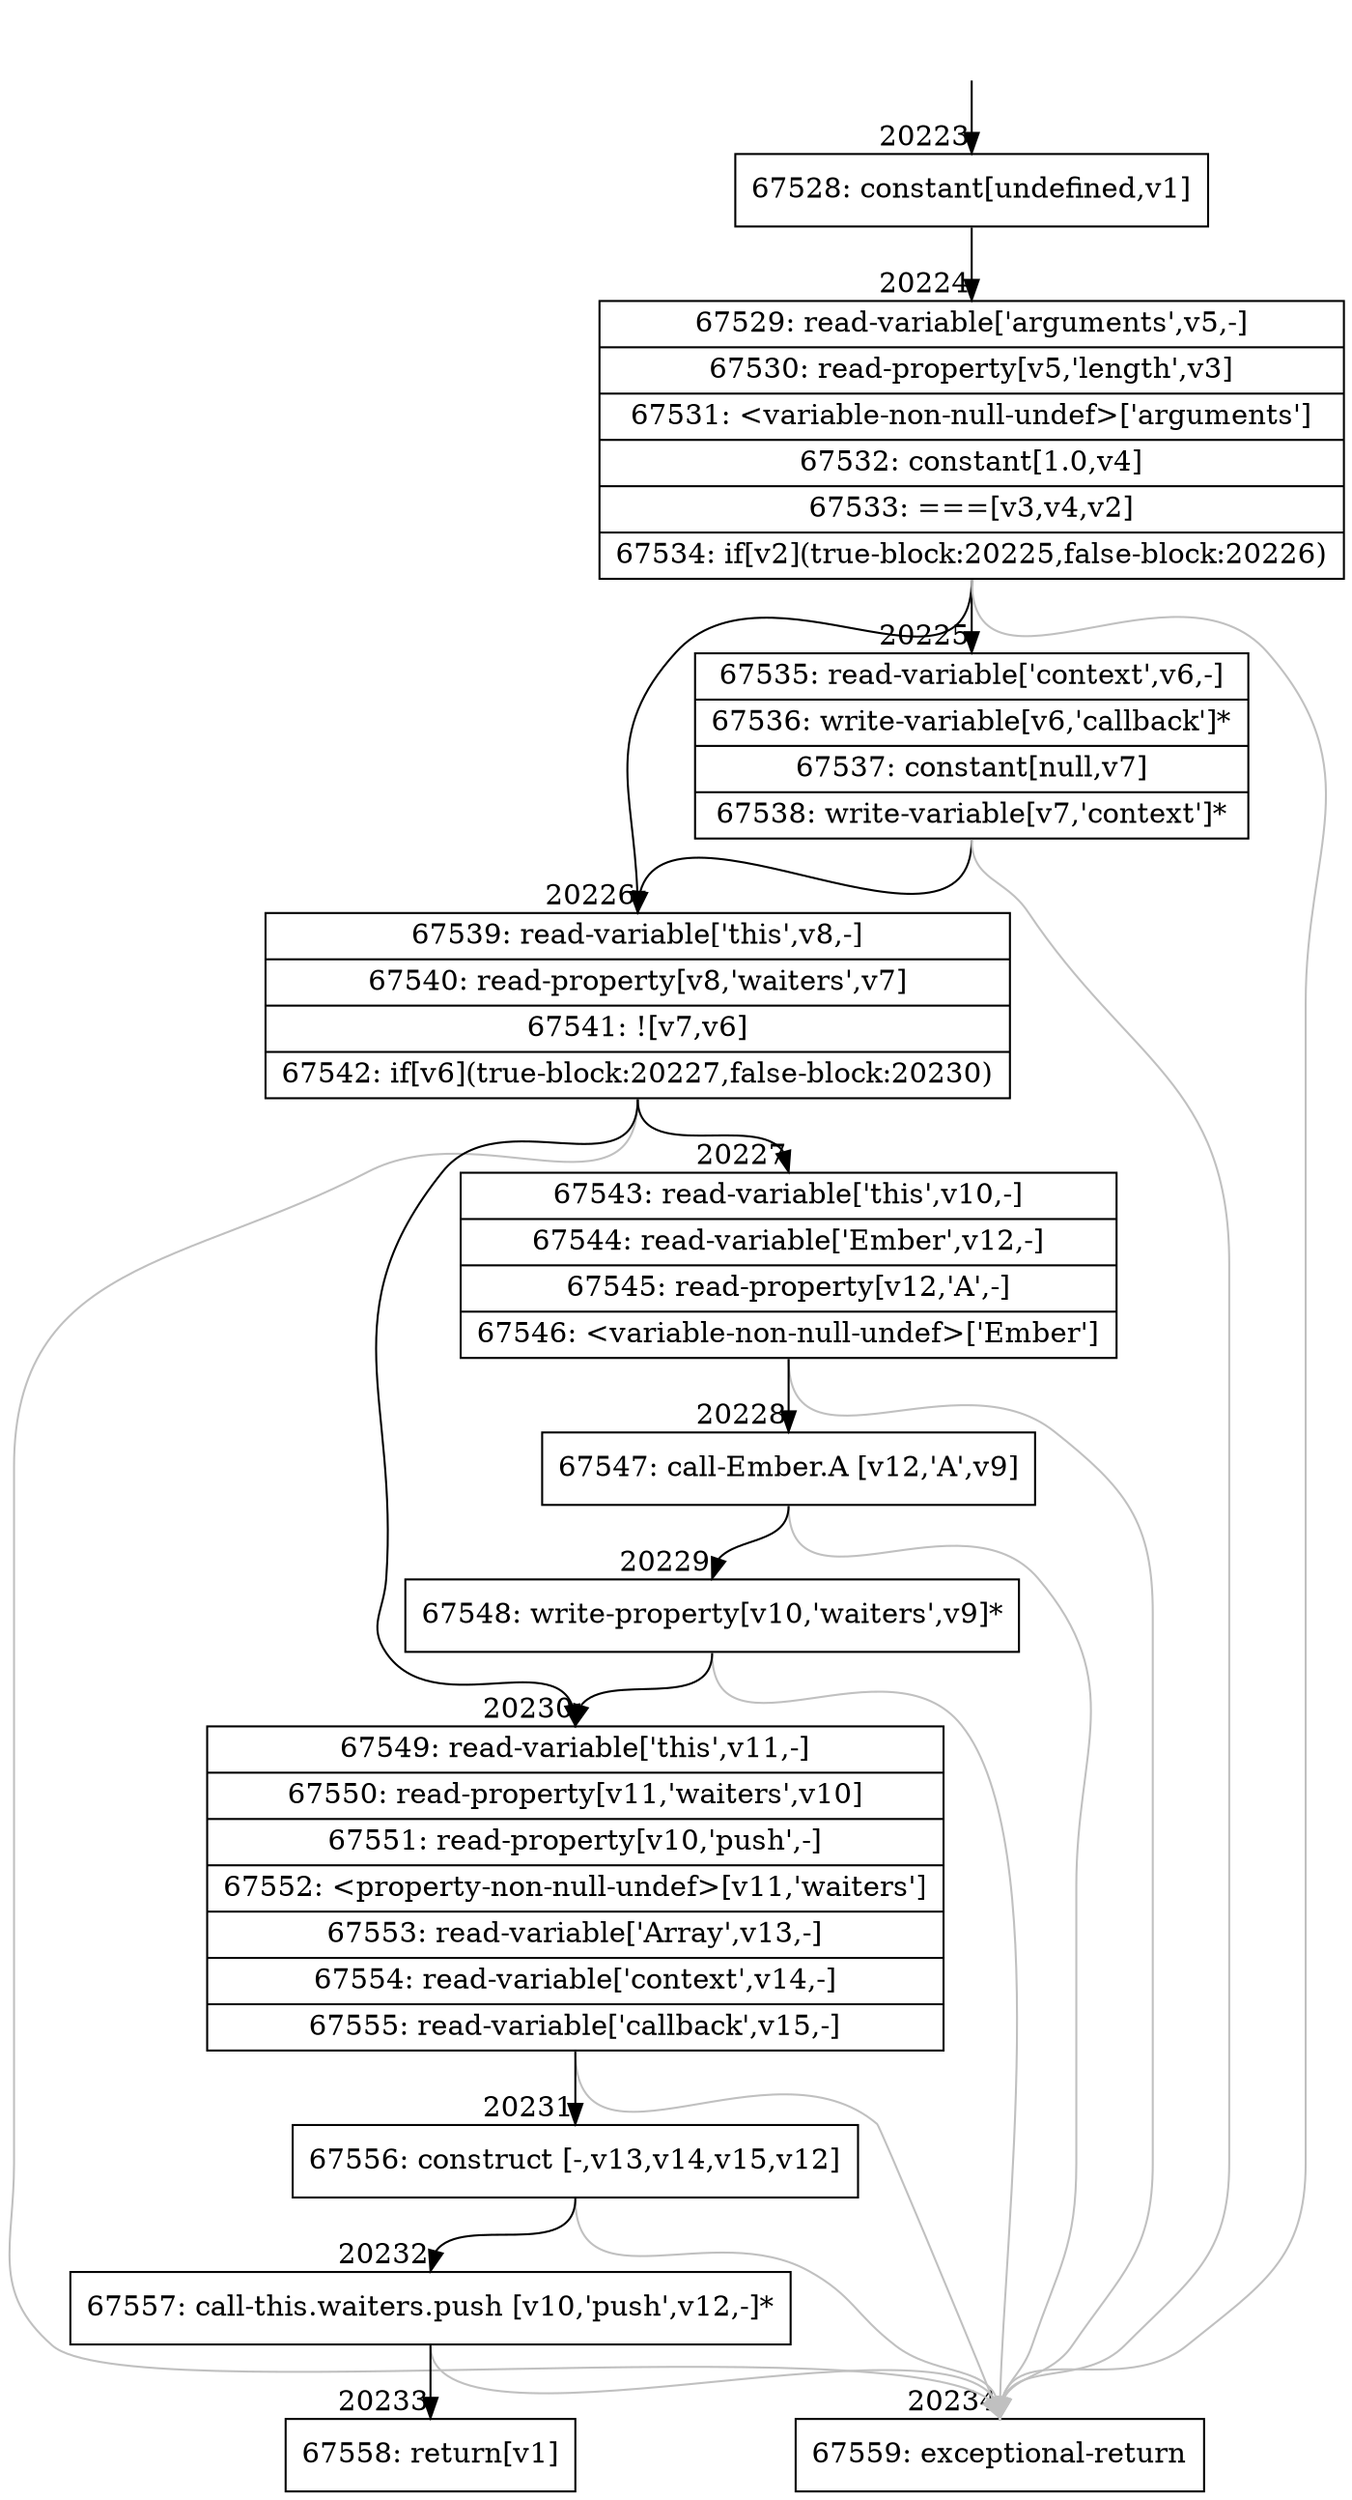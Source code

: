 digraph {
rankdir="TD"
BB_entry1760[shape=none,label=""];
BB_entry1760 -> BB20223 [tailport=s, headport=n, headlabel="    20223"]
BB20223 [shape=record label="{67528: constant[undefined,v1]}" ] 
BB20223 -> BB20224 [tailport=s, headport=n, headlabel="      20224"]
BB20224 [shape=record label="{67529: read-variable['arguments',v5,-]|67530: read-property[v5,'length',v3]|67531: \<variable-non-null-undef\>['arguments']|67532: constant[1.0,v4]|67533: ===[v3,v4,v2]|67534: if[v2](true-block:20225,false-block:20226)}" ] 
BB20224 -> BB20225 [tailport=s, headport=n, headlabel="      20225"]
BB20224 -> BB20226 [tailport=s, headport=n, headlabel="      20226"]
BB20224 -> BB20234 [tailport=s, headport=n, color=gray, headlabel="      20234"]
BB20225 [shape=record label="{67535: read-variable['context',v6,-]|67536: write-variable[v6,'callback']*|67537: constant[null,v7]|67538: write-variable[v7,'context']*}" ] 
BB20225 -> BB20226 [tailport=s, headport=n]
BB20225 -> BB20234 [tailport=s, headport=n, color=gray]
BB20226 [shape=record label="{67539: read-variable['this',v8,-]|67540: read-property[v8,'waiters',v7]|67541: ![v7,v6]|67542: if[v6](true-block:20227,false-block:20230)}" ] 
BB20226 -> BB20227 [tailport=s, headport=n, headlabel="      20227"]
BB20226 -> BB20230 [tailport=s, headport=n, headlabel="      20230"]
BB20226 -> BB20234 [tailport=s, headport=n, color=gray]
BB20227 [shape=record label="{67543: read-variable['this',v10,-]|67544: read-variable['Ember',v12,-]|67545: read-property[v12,'A',-]|67546: \<variable-non-null-undef\>['Ember']}" ] 
BB20227 -> BB20228 [tailport=s, headport=n, headlabel="      20228"]
BB20227 -> BB20234 [tailport=s, headport=n, color=gray]
BB20228 [shape=record label="{67547: call-Ember.A [v12,'A',v9]}" ] 
BB20228 -> BB20229 [tailport=s, headport=n, headlabel="      20229"]
BB20228 -> BB20234 [tailport=s, headport=n, color=gray]
BB20229 [shape=record label="{67548: write-property[v10,'waiters',v9]*}" ] 
BB20229 -> BB20230 [tailport=s, headport=n]
BB20229 -> BB20234 [tailport=s, headport=n, color=gray]
BB20230 [shape=record label="{67549: read-variable['this',v11,-]|67550: read-property[v11,'waiters',v10]|67551: read-property[v10,'push',-]|67552: \<property-non-null-undef\>[v11,'waiters']|67553: read-variable['Array',v13,-]|67554: read-variable['context',v14,-]|67555: read-variable['callback',v15,-]}" ] 
BB20230 -> BB20231 [tailport=s, headport=n, headlabel="      20231"]
BB20230 -> BB20234 [tailport=s, headport=n, color=gray]
BB20231 [shape=record label="{67556: construct [-,v13,v14,v15,v12]}" ] 
BB20231 -> BB20232 [tailport=s, headport=n, headlabel="      20232"]
BB20231 -> BB20234 [tailport=s, headport=n, color=gray]
BB20232 [shape=record label="{67557: call-this.waiters.push [v10,'push',v12,-]*}" ] 
BB20232 -> BB20233 [tailport=s, headport=n, headlabel="      20233"]
BB20232 -> BB20234 [tailport=s, headport=n, color=gray]
BB20233 [shape=record label="{67558: return[v1]}" ] 
BB20234 [shape=record label="{67559: exceptional-return}" ] 
//#$~ 37976
}

